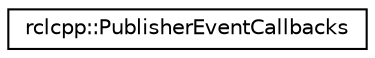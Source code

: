 digraph "Graphical Class Hierarchy"
{
  edge [fontname="Helvetica",fontsize="10",labelfontname="Helvetica",labelfontsize="10"];
  node [fontname="Helvetica",fontsize="10",shape=record];
  rankdir="LR";
  Node0 [label="rclcpp::PublisherEventCallbacks",height=0.2,width=0.4,color="black", fillcolor="white", style="filled",URL="$structrclcpp_1_1PublisherEventCallbacks.html",tooltip="Contains callbacks for various types of events a Publisher can receive from the middleware. "];
}
